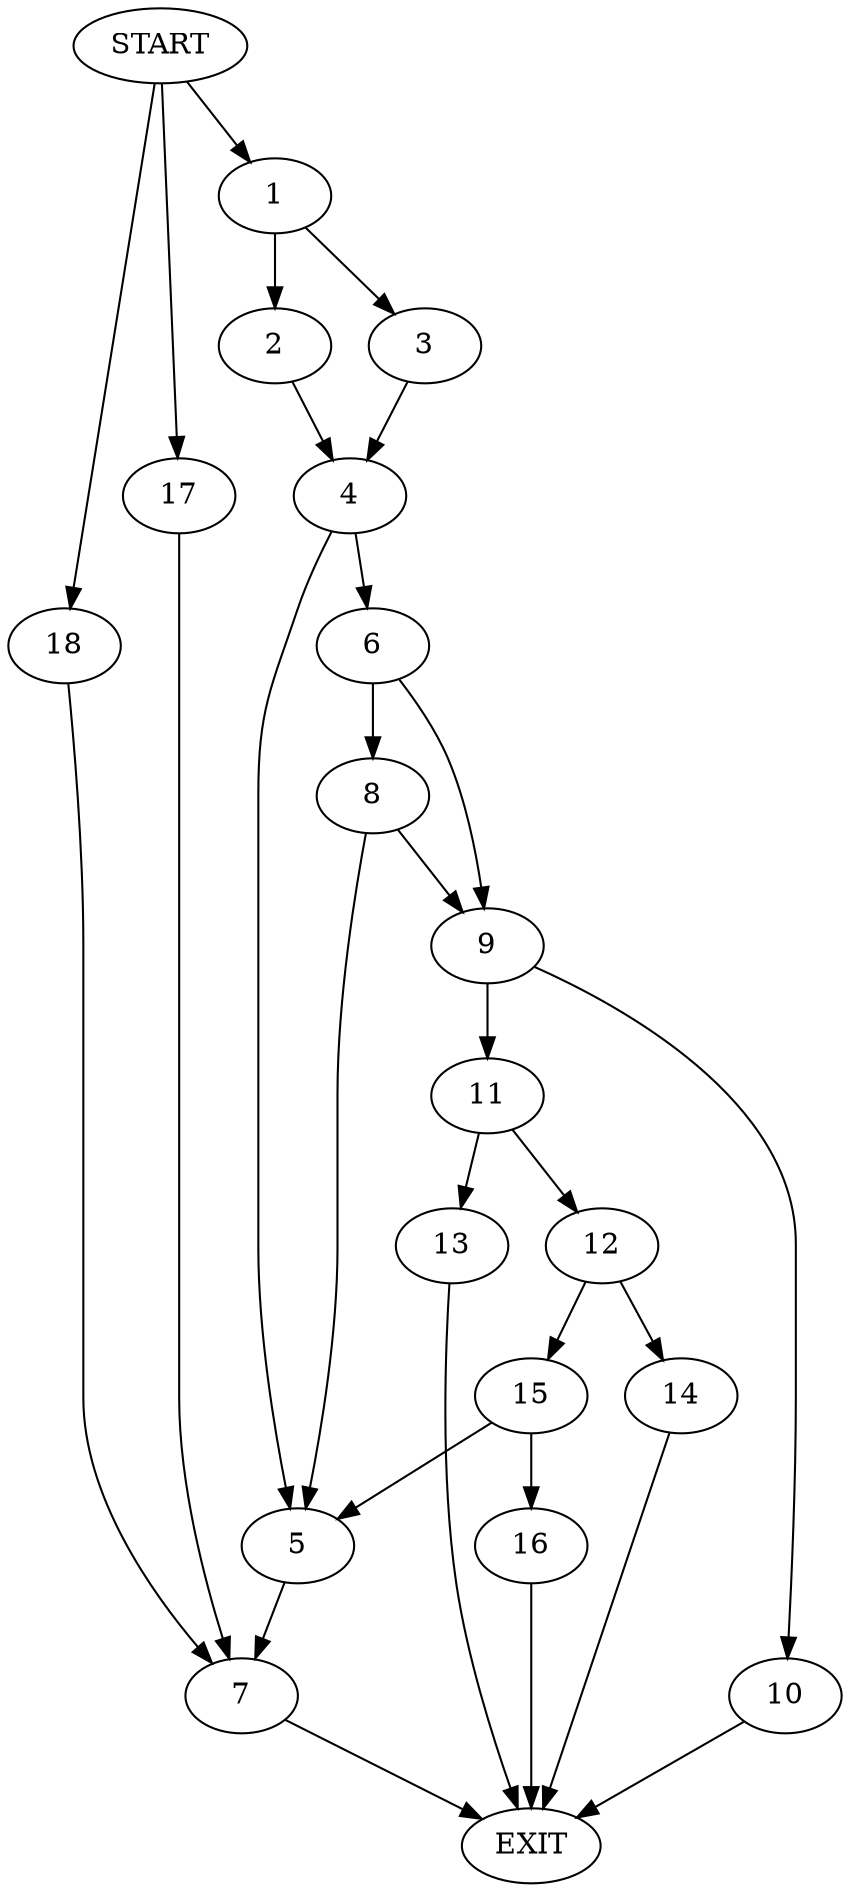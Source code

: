 digraph {
0 [label="START"]
19 [label="EXIT"]
0 -> 1
1 -> 2
1 -> 3
2 -> 4
3 -> 4
4 -> 5
4 -> 6
5 -> 7
6 -> 8
6 -> 9
9 -> 10
9 -> 11
8 -> 5
8 -> 9
11 -> 12
11 -> 13
10 -> 19
12 -> 14
12 -> 15
13 -> 19
14 -> 19
15 -> 5
15 -> 16
16 -> 19
7 -> 19
0 -> 17
17 -> 7
0 -> 18
18 -> 7
}
